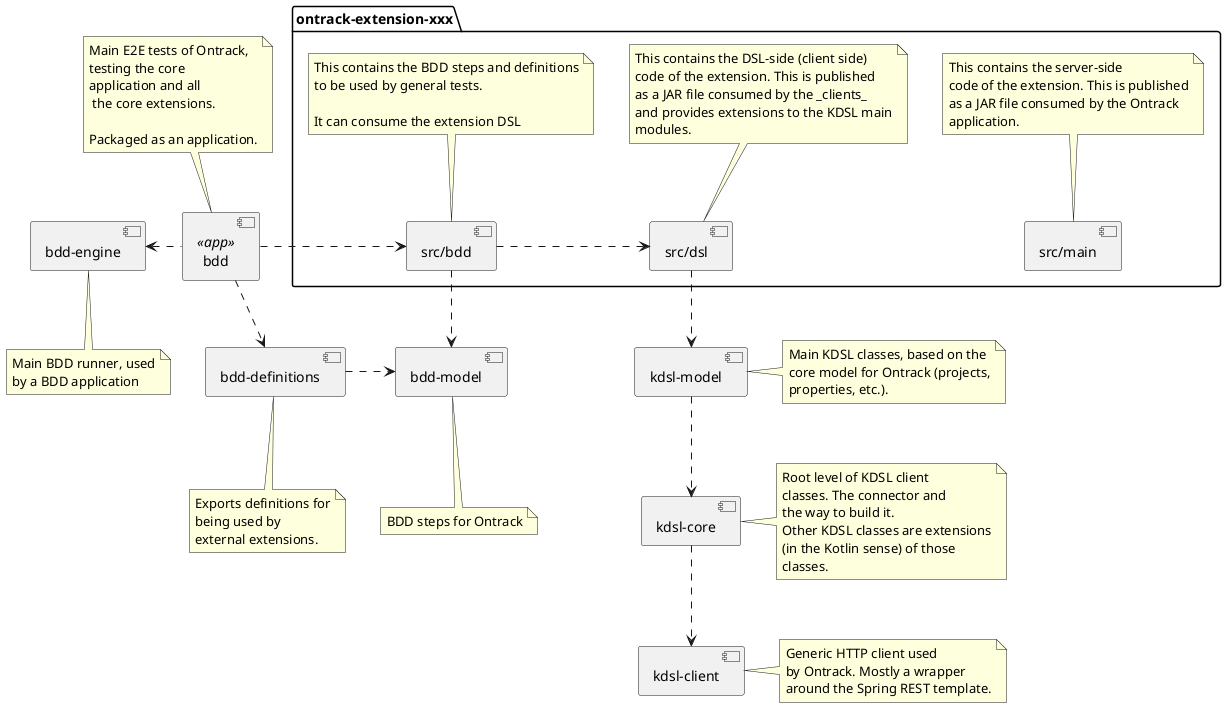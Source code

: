 @startuml

component "kdsl-client" as KDSLClient

note right of KDSLClient
    Generic HTTP client used
    by Ontrack. Mostly a wrapper
    around the Spring REST template.
end note

component "kdsl-core" as KDSLCore

KDSLCore ..> KDSLClient

note right of KDSLCore
    Root level of KDSL client
    classes. The connector and
    the way to build it.
    Other KDSL classes are extensions
    (in the Kotlin sense) of those
    classes.
end note

component "kdsl-model" as KDSLModel

KDSLModel ..> KDSLCore

note right of KDSLModel
    Main KDSL classes, based on the
    core model for Ontrack (projects,
    properties, etc.).
end note

component "bdd-model" as BDDModel

note bottom of BDDModel
    BDD steps for Ontrack
end note

package "ontrack-extension-xxx" {

    component "src/main" as ExtensionJAR

    note top of ExtensionJAR
        This contains the server-side
        code of the extension. This is published
        as a JAR file consumed by the Ontrack
        application.
    end note

    component "src/dsl" as ExtensionDSL

    ExtensionDSL ..> KDSLModel

    note top of ExtensionDSL
        This contains the DSL-side (client side)
        code of the extension. This is published
        as a JAR file consumed by the _clients_
        and provides extensions to the KDSL main
        modules.
    end note

    component "src/bdd" as ExtensionBDD

    note top of ExtensionBDD
        This contains the BDD steps and definitions
        to be used by general tests.

        It can consume the extension DSL
    end note

    ExtensionBDD .right.> ExtensionDSL
    ExtensionBDD .down.> BDDModel

}

component "bdd-engine" as BDDEngine

note bottom of BDDEngine
    Main BDD runner, used
    by a BDD application
end note

component "bdd-definitions" as BDDDefinitions

BDDDefinitions .right.> BDDModel

note bottom of BDDDefinitions
    Exports definitions for
    being used by
    external extensions.
end note

component "bdd" as BDDAcceptance <<app>>

note top of BDDAcceptance
    Main E2E tests of Ontrack,
    testing the core
    application and all
     the core extensions.

    Packaged as an application.
end note

BDDAcceptance .down.> BDDDefinitions
BDDAcceptance .left.> BDDEngine
BDDAcceptance .right.> ExtensionBDD

@enduml